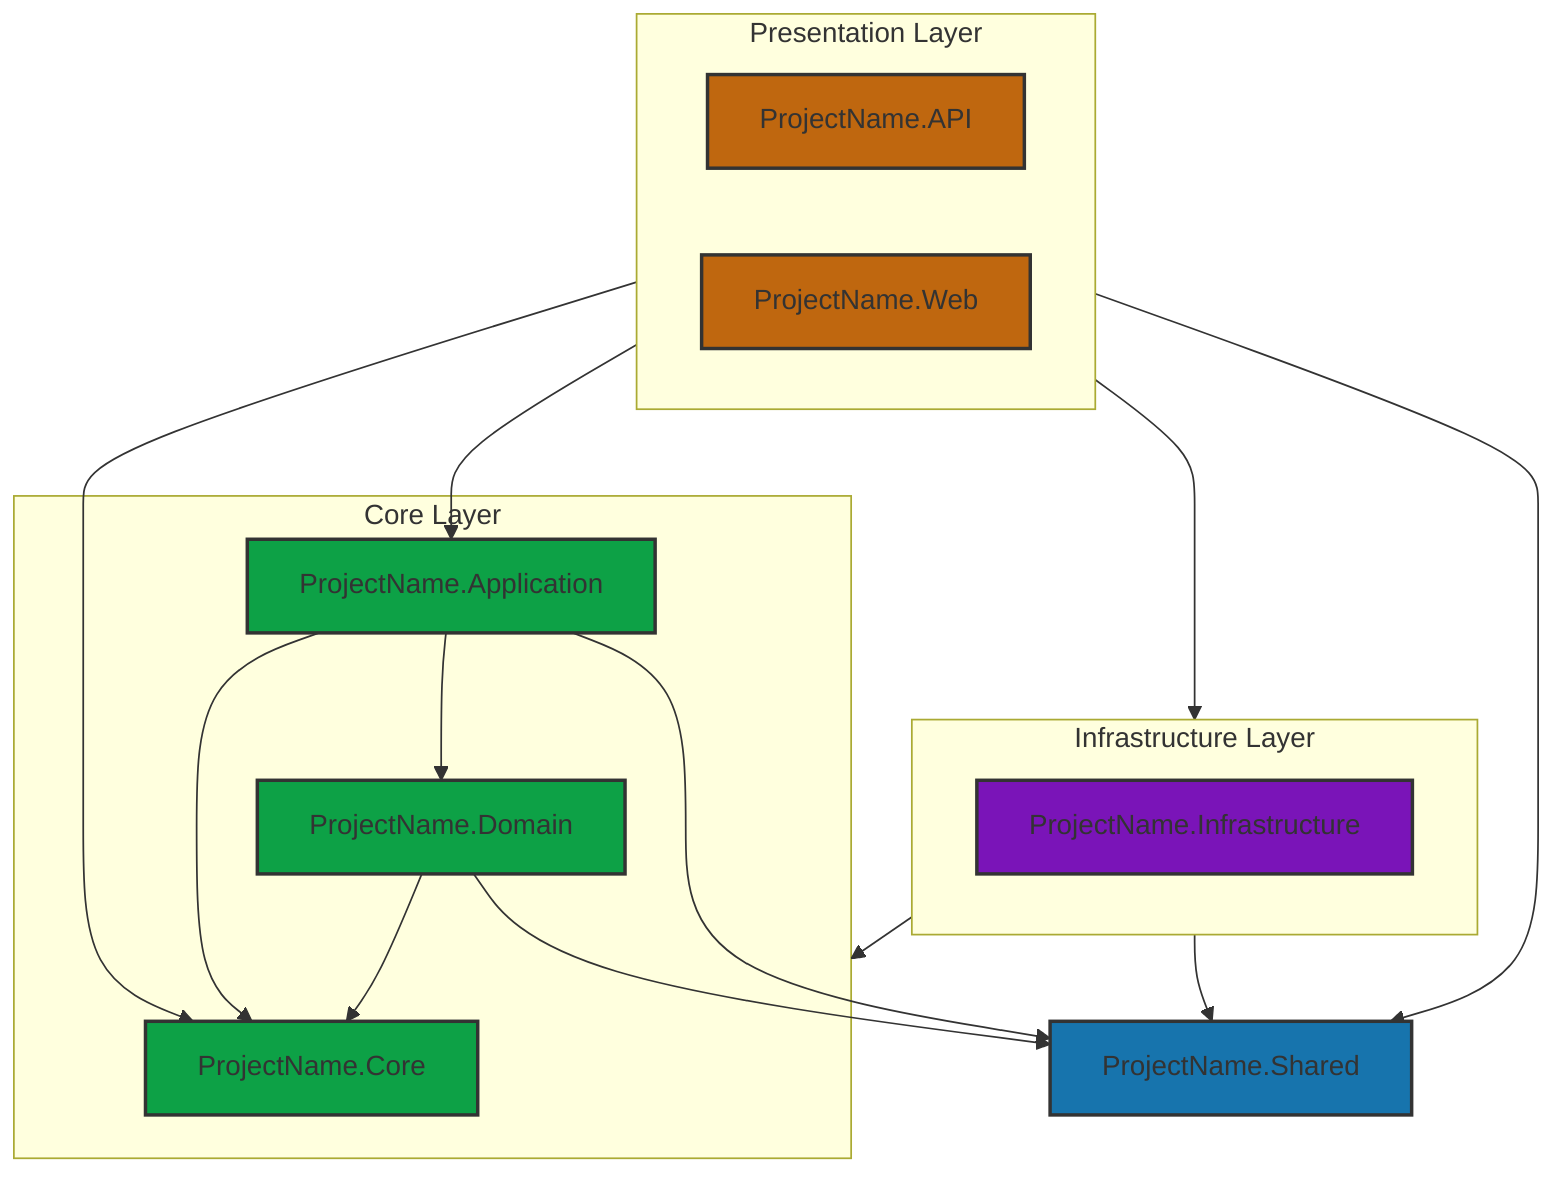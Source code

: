 graph TB
    subgraph Core["Core Layer"]
        Core.Contracts["ProjectName.Core"]
        Core.Domain["ProjectName.Domain"]
        Core.Application["ProjectName.Application"]
    end

    subgraph Infrastructure["Infrastructure Layer"]
        Infra.Main["ProjectName.Infrastructure"]
    end

    subgraph Presentation["Presentation Layer"]
        Present.API["ProjectName.API"]
        Present.Web["ProjectName.Web"]
    end

    Shared["ProjectName.Shared"]

    %% Core Dependencies
    Core.Domain --> Core.Contracts
    Core.Domain --> Shared
    Core.Application --> Core.Contracts
    Core.Application --> Core.Domain
    Core.Application --> Shared

    %% Infrastructure Dependencies
    Infrastructure --> Core
    Infrastructure --> Shared

    %% Presentation Dependencies
    Presentation --> Core.Contracts
    Presentation --> Core.Application
    Presentation --> Infrastructure
    Presentation --> Shared

    %% Styling
    classDef coreStyle fill:#0da146,stroke:#333,stroke-width:2px
    classDef infraStyle fill:#7a14b8,stroke:#333,stroke-width:2px
    classDef presentStyle fill:#bf670f,stroke:#333,stroke-width:2px
    classDef sharedStyle fill:#1774ad,stroke:#333,stroke-width:2px

    class Core.Contracts,Core.Domain,Core.Application coreStyle
    class Infra.Main infraStyle
    class Present.API,Present.Web presentStyle
    class Shared sharedStyle